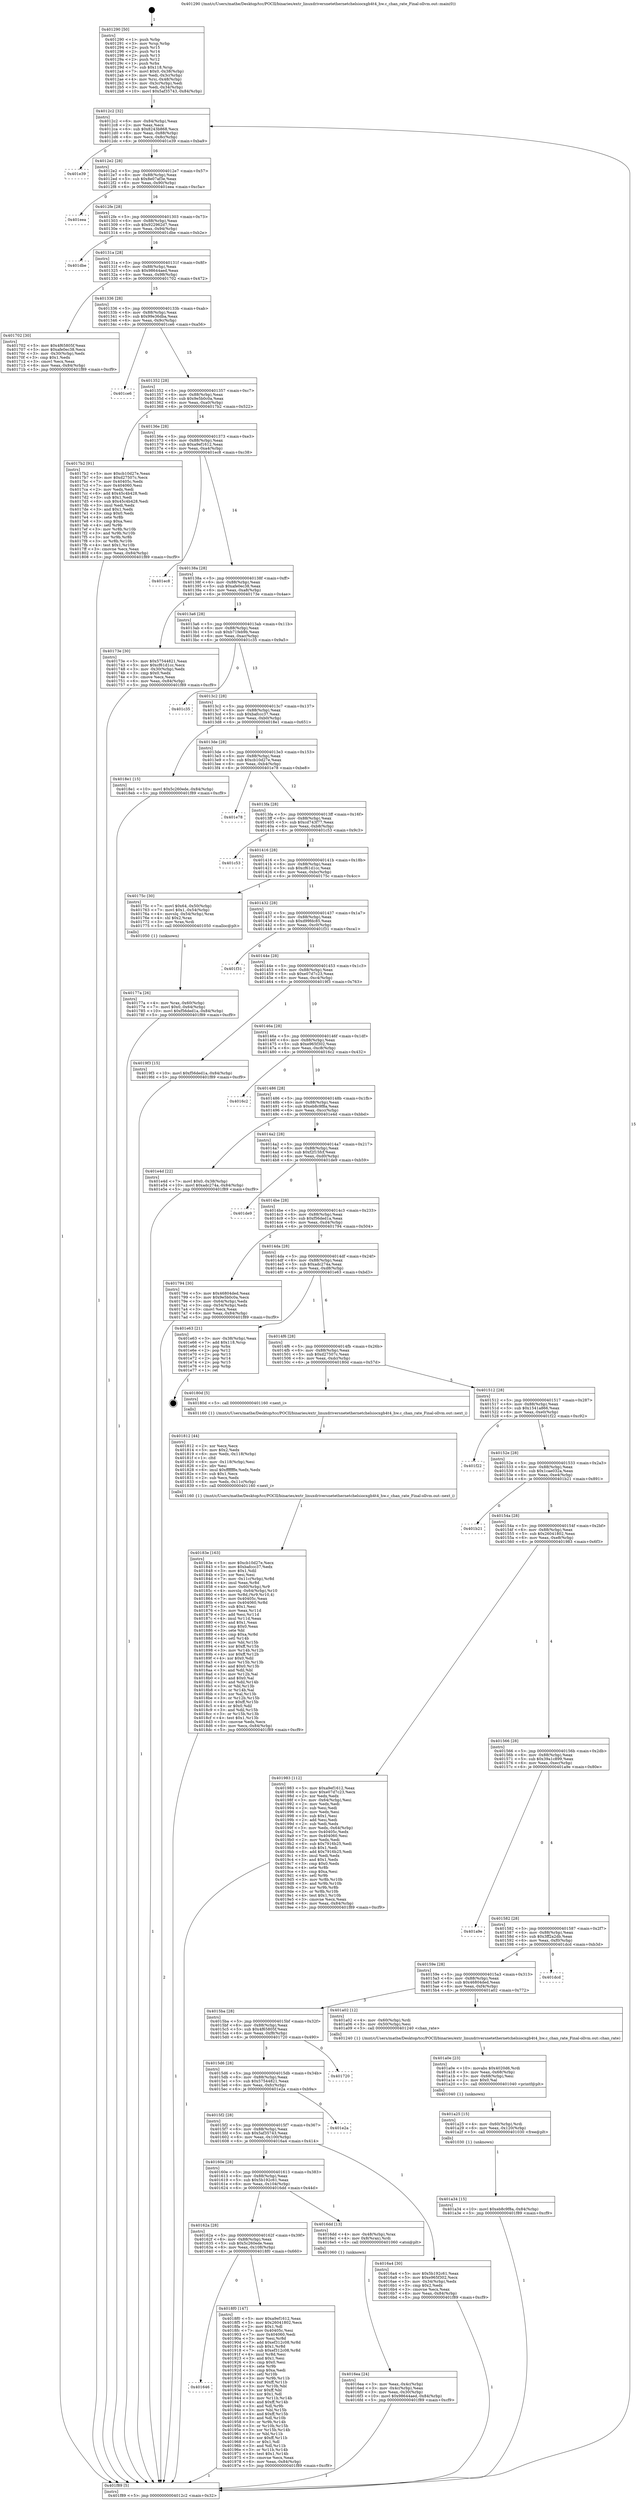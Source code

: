 digraph "0x401290" {
  label = "0x401290 (/mnt/c/Users/mathe/Desktop/tcc/POCII/binaries/extr_linuxdriversnetethernetchelsiocxgb4t4_hw.c_chan_rate_Final-ollvm.out::main(0))"
  labelloc = "t"
  node[shape=record]

  Entry [label="",width=0.3,height=0.3,shape=circle,fillcolor=black,style=filled]
  "0x4012c2" [label="{
     0x4012c2 [32]\l
     | [instrs]\l
     &nbsp;&nbsp;0x4012c2 \<+6\>: mov -0x84(%rbp),%eax\l
     &nbsp;&nbsp;0x4012c8 \<+2\>: mov %eax,%ecx\l
     &nbsp;&nbsp;0x4012ca \<+6\>: sub $0x8243b868,%ecx\l
     &nbsp;&nbsp;0x4012d0 \<+6\>: mov %eax,-0x88(%rbp)\l
     &nbsp;&nbsp;0x4012d6 \<+6\>: mov %ecx,-0x8c(%rbp)\l
     &nbsp;&nbsp;0x4012dc \<+6\>: je 0000000000401e39 \<main+0xba9\>\l
  }"]
  "0x401e39" [label="{
     0x401e39\l
  }", style=dashed]
  "0x4012e2" [label="{
     0x4012e2 [28]\l
     | [instrs]\l
     &nbsp;&nbsp;0x4012e2 \<+5\>: jmp 00000000004012e7 \<main+0x57\>\l
     &nbsp;&nbsp;0x4012e7 \<+6\>: mov -0x88(%rbp),%eax\l
     &nbsp;&nbsp;0x4012ed \<+5\>: sub $0x8e07af3e,%eax\l
     &nbsp;&nbsp;0x4012f2 \<+6\>: mov %eax,-0x90(%rbp)\l
     &nbsp;&nbsp;0x4012f8 \<+6\>: je 0000000000401eea \<main+0xc5a\>\l
  }"]
  Exit [label="",width=0.3,height=0.3,shape=circle,fillcolor=black,style=filled,peripheries=2]
  "0x401eea" [label="{
     0x401eea\l
  }", style=dashed]
  "0x4012fe" [label="{
     0x4012fe [28]\l
     | [instrs]\l
     &nbsp;&nbsp;0x4012fe \<+5\>: jmp 0000000000401303 \<main+0x73\>\l
     &nbsp;&nbsp;0x401303 \<+6\>: mov -0x88(%rbp),%eax\l
     &nbsp;&nbsp;0x401309 \<+5\>: sub $0x922962d7,%eax\l
     &nbsp;&nbsp;0x40130e \<+6\>: mov %eax,-0x94(%rbp)\l
     &nbsp;&nbsp;0x401314 \<+6\>: je 0000000000401dbe \<main+0xb2e\>\l
  }"]
  "0x401a34" [label="{
     0x401a34 [15]\l
     | [instrs]\l
     &nbsp;&nbsp;0x401a34 \<+10\>: movl $0xeb8c9f8a,-0x84(%rbp)\l
     &nbsp;&nbsp;0x401a3e \<+5\>: jmp 0000000000401f89 \<main+0xcf9\>\l
  }"]
  "0x401dbe" [label="{
     0x401dbe\l
  }", style=dashed]
  "0x40131a" [label="{
     0x40131a [28]\l
     | [instrs]\l
     &nbsp;&nbsp;0x40131a \<+5\>: jmp 000000000040131f \<main+0x8f\>\l
     &nbsp;&nbsp;0x40131f \<+6\>: mov -0x88(%rbp),%eax\l
     &nbsp;&nbsp;0x401325 \<+5\>: sub $0x98644aed,%eax\l
     &nbsp;&nbsp;0x40132a \<+6\>: mov %eax,-0x98(%rbp)\l
     &nbsp;&nbsp;0x401330 \<+6\>: je 0000000000401702 \<main+0x472\>\l
  }"]
  "0x401a25" [label="{
     0x401a25 [15]\l
     | [instrs]\l
     &nbsp;&nbsp;0x401a25 \<+4\>: mov -0x60(%rbp),%rdi\l
     &nbsp;&nbsp;0x401a29 \<+6\>: mov %eax,-0x120(%rbp)\l
     &nbsp;&nbsp;0x401a2f \<+5\>: call 0000000000401030 \<free@plt\>\l
     | [calls]\l
     &nbsp;&nbsp;0x401030 \{1\} (unknown)\l
  }"]
  "0x401702" [label="{
     0x401702 [30]\l
     | [instrs]\l
     &nbsp;&nbsp;0x401702 \<+5\>: mov $0x4f65805f,%eax\l
     &nbsp;&nbsp;0x401707 \<+5\>: mov $0xafe0ec38,%ecx\l
     &nbsp;&nbsp;0x40170c \<+3\>: mov -0x30(%rbp),%edx\l
     &nbsp;&nbsp;0x40170f \<+3\>: cmp $0x1,%edx\l
     &nbsp;&nbsp;0x401712 \<+3\>: cmovl %ecx,%eax\l
     &nbsp;&nbsp;0x401715 \<+6\>: mov %eax,-0x84(%rbp)\l
     &nbsp;&nbsp;0x40171b \<+5\>: jmp 0000000000401f89 \<main+0xcf9\>\l
  }"]
  "0x401336" [label="{
     0x401336 [28]\l
     | [instrs]\l
     &nbsp;&nbsp;0x401336 \<+5\>: jmp 000000000040133b \<main+0xab\>\l
     &nbsp;&nbsp;0x40133b \<+6\>: mov -0x88(%rbp),%eax\l
     &nbsp;&nbsp;0x401341 \<+5\>: sub $0x99e36dba,%eax\l
     &nbsp;&nbsp;0x401346 \<+6\>: mov %eax,-0x9c(%rbp)\l
     &nbsp;&nbsp;0x40134c \<+6\>: je 0000000000401ce6 \<main+0xa56\>\l
  }"]
  "0x401a0e" [label="{
     0x401a0e [23]\l
     | [instrs]\l
     &nbsp;&nbsp;0x401a0e \<+10\>: movabs $0x4020d6,%rdi\l
     &nbsp;&nbsp;0x401a18 \<+3\>: mov %eax,-0x68(%rbp)\l
     &nbsp;&nbsp;0x401a1b \<+3\>: mov -0x68(%rbp),%esi\l
     &nbsp;&nbsp;0x401a1e \<+2\>: mov $0x0,%al\l
     &nbsp;&nbsp;0x401a20 \<+5\>: call 0000000000401040 \<printf@plt\>\l
     | [calls]\l
     &nbsp;&nbsp;0x401040 \{1\} (unknown)\l
  }"]
  "0x401ce6" [label="{
     0x401ce6\l
  }", style=dashed]
  "0x401352" [label="{
     0x401352 [28]\l
     | [instrs]\l
     &nbsp;&nbsp;0x401352 \<+5\>: jmp 0000000000401357 \<main+0xc7\>\l
     &nbsp;&nbsp;0x401357 \<+6\>: mov -0x88(%rbp),%eax\l
     &nbsp;&nbsp;0x40135d \<+5\>: sub $0x9e5b0c0a,%eax\l
     &nbsp;&nbsp;0x401362 \<+6\>: mov %eax,-0xa0(%rbp)\l
     &nbsp;&nbsp;0x401368 \<+6\>: je 00000000004017b2 \<main+0x522\>\l
  }"]
  "0x401646" [label="{
     0x401646\l
  }", style=dashed]
  "0x4017b2" [label="{
     0x4017b2 [91]\l
     | [instrs]\l
     &nbsp;&nbsp;0x4017b2 \<+5\>: mov $0xcb10d27e,%eax\l
     &nbsp;&nbsp;0x4017b7 \<+5\>: mov $0xd27507c,%ecx\l
     &nbsp;&nbsp;0x4017bc \<+7\>: mov 0x40405c,%edx\l
     &nbsp;&nbsp;0x4017c3 \<+7\>: mov 0x404060,%esi\l
     &nbsp;&nbsp;0x4017ca \<+2\>: mov %edx,%edi\l
     &nbsp;&nbsp;0x4017cc \<+6\>: add $0x45c4b428,%edi\l
     &nbsp;&nbsp;0x4017d2 \<+3\>: sub $0x1,%edi\l
     &nbsp;&nbsp;0x4017d5 \<+6\>: sub $0x45c4b428,%edi\l
     &nbsp;&nbsp;0x4017db \<+3\>: imul %edi,%edx\l
     &nbsp;&nbsp;0x4017de \<+3\>: and $0x1,%edx\l
     &nbsp;&nbsp;0x4017e1 \<+3\>: cmp $0x0,%edx\l
     &nbsp;&nbsp;0x4017e4 \<+4\>: sete %r8b\l
     &nbsp;&nbsp;0x4017e8 \<+3\>: cmp $0xa,%esi\l
     &nbsp;&nbsp;0x4017eb \<+4\>: setl %r9b\l
     &nbsp;&nbsp;0x4017ef \<+3\>: mov %r8b,%r10b\l
     &nbsp;&nbsp;0x4017f2 \<+3\>: and %r9b,%r10b\l
     &nbsp;&nbsp;0x4017f5 \<+3\>: xor %r9b,%r8b\l
     &nbsp;&nbsp;0x4017f8 \<+3\>: or %r8b,%r10b\l
     &nbsp;&nbsp;0x4017fb \<+4\>: test $0x1,%r10b\l
     &nbsp;&nbsp;0x4017ff \<+3\>: cmovne %ecx,%eax\l
     &nbsp;&nbsp;0x401802 \<+6\>: mov %eax,-0x84(%rbp)\l
     &nbsp;&nbsp;0x401808 \<+5\>: jmp 0000000000401f89 \<main+0xcf9\>\l
  }"]
  "0x40136e" [label="{
     0x40136e [28]\l
     | [instrs]\l
     &nbsp;&nbsp;0x40136e \<+5\>: jmp 0000000000401373 \<main+0xe3\>\l
     &nbsp;&nbsp;0x401373 \<+6\>: mov -0x88(%rbp),%eax\l
     &nbsp;&nbsp;0x401379 \<+5\>: sub $0xa9ef1612,%eax\l
     &nbsp;&nbsp;0x40137e \<+6\>: mov %eax,-0xa4(%rbp)\l
     &nbsp;&nbsp;0x401384 \<+6\>: je 0000000000401ec8 \<main+0xc38\>\l
  }"]
  "0x4018f0" [label="{
     0x4018f0 [147]\l
     | [instrs]\l
     &nbsp;&nbsp;0x4018f0 \<+5\>: mov $0xa9ef1612,%eax\l
     &nbsp;&nbsp;0x4018f5 \<+5\>: mov $0x26041802,%ecx\l
     &nbsp;&nbsp;0x4018fa \<+2\>: mov $0x1,%dl\l
     &nbsp;&nbsp;0x4018fc \<+7\>: mov 0x40405c,%esi\l
     &nbsp;&nbsp;0x401903 \<+7\>: mov 0x404060,%edi\l
     &nbsp;&nbsp;0x40190a \<+3\>: mov %esi,%r8d\l
     &nbsp;&nbsp;0x40190d \<+7\>: add $0xef312c08,%r8d\l
     &nbsp;&nbsp;0x401914 \<+4\>: sub $0x1,%r8d\l
     &nbsp;&nbsp;0x401918 \<+7\>: sub $0xef312c08,%r8d\l
     &nbsp;&nbsp;0x40191f \<+4\>: imul %r8d,%esi\l
     &nbsp;&nbsp;0x401923 \<+3\>: and $0x1,%esi\l
     &nbsp;&nbsp;0x401926 \<+3\>: cmp $0x0,%esi\l
     &nbsp;&nbsp;0x401929 \<+4\>: sete %r9b\l
     &nbsp;&nbsp;0x40192d \<+3\>: cmp $0xa,%edi\l
     &nbsp;&nbsp;0x401930 \<+4\>: setl %r10b\l
     &nbsp;&nbsp;0x401934 \<+3\>: mov %r9b,%r11b\l
     &nbsp;&nbsp;0x401937 \<+4\>: xor $0xff,%r11b\l
     &nbsp;&nbsp;0x40193b \<+3\>: mov %r10b,%bl\l
     &nbsp;&nbsp;0x40193e \<+3\>: xor $0xff,%bl\l
     &nbsp;&nbsp;0x401941 \<+3\>: xor $0x1,%dl\l
     &nbsp;&nbsp;0x401944 \<+3\>: mov %r11b,%r14b\l
     &nbsp;&nbsp;0x401947 \<+4\>: and $0xff,%r14b\l
     &nbsp;&nbsp;0x40194b \<+3\>: and %dl,%r9b\l
     &nbsp;&nbsp;0x40194e \<+3\>: mov %bl,%r15b\l
     &nbsp;&nbsp;0x401951 \<+4\>: and $0xff,%r15b\l
     &nbsp;&nbsp;0x401955 \<+3\>: and %dl,%r10b\l
     &nbsp;&nbsp;0x401958 \<+3\>: or %r9b,%r14b\l
     &nbsp;&nbsp;0x40195b \<+3\>: or %r10b,%r15b\l
     &nbsp;&nbsp;0x40195e \<+3\>: xor %r15b,%r14b\l
     &nbsp;&nbsp;0x401961 \<+3\>: or %bl,%r11b\l
     &nbsp;&nbsp;0x401964 \<+4\>: xor $0xff,%r11b\l
     &nbsp;&nbsp;0x401968 \<+3\>: or $0x1,%dl\l
     &nbsp;&nbsp;0x40196b \<+3\>: and %dl,%r11b\l
     &nbsp;&nbsp;0x40196e \<+3\>: or %r11b,%r14b\l
     &nbsp;&nbsp;0x401971 \<+4\>: test $0x1,%r14b\l
     &nbsp;&nbsp;0x401975 \<+3\>: cmovne %ecx,%eax\l
     &nbsp;&nbsp;0x401978 \<+6\>: mov %eax,-0x84(%rbp)\l
     &nbsp;&nbsp;0x40197e \<+5\>: jmp 0000000000401f89 \<main+0xcf9\>\l
  }"]
  "0x401ec8" [label="{
     0x401ec8\l
  }", style=dashed]
  "0x40138a" [label="{
     0x40138a [28]\l
     | [instrs]\l
     &nbsp;&nbsp;0x40138a \<+5\>: jmp 000000000040138f \<main+0xff\>\l
     &nbsp;&nbsp;0x40138f \<+6\>: mov -0x88(%rbp),%eax\l
     &nbsp;&nbsp;0x401395 \<+5\>: sub $0xafe0ec38,%eax\l
     &nbsp;&nbsp;0x40139a \<+6\>: mov %eax,-0xa8(%rbp)\l
     &nbsp;&nbsp;0x4013a0 \<+6\>: je 000000000040173e \<main+0x4ae\>\l
  }"]
  "0x40183e" [label="{
     0x40183e [163]\l
     | [instrs]\l
     &nbsp;&nbsp;0x40183e \<+5\>: mov $0xcb10d27e,%ecx\l
     &nbsp;&nbsp;0x401843 \<+5\>: mov $0xbafccc37,%edx\l
     &nbsp;&nbsp;0x401848 \<+3\>: mov $0x1,%dil\l
     &nbsp;&nbsp;0x40184b \<+2\>: xor %esi,%esi\l
     &nbsp;&nbsp;0x40184d \<+7\>: mov -0x11c(%rbp),%r8d\l
     &nbsp;&nbsp;0x401854 \<+4\>: imul %eax,%r8d\l
     &nbsp;&nbsp;0x401858 \<+4\>: mov -0x60(%rbp),%r9\l
     &nbsp;&nbsp;0x40185c \<+4\>: movslq -0x64(%rbp),%r10\l
     &nbsp;&nbsp;0x401860 \<+4\>: mov %r8d,(%r9,%r10,4)\l
     &nbsp;&nbsp;0x401864 \<+7\>: mov 0x40405c,%eax\l
     &nbsp;&nbsp;0x40186b \<+8\>: mov 0x404060,%r8d\l
     &nbsp;&nbsp;0x401873 \<+3\>: sub $0x1,%esi\l
     &nbsp;&nbsp;0x401876 \<+3\>: mov %eax,%r11d\l
     &nbsp;&nbsp;0x401879 \<+3\>: add %esi,%r11d\l
     &nbsp;&nbsp;0x40187c \<+4\>: imul %r11d,%eax\l
     &nbsp;&nbsp;0x401880 \<+3\>: and $0x1,%eax\l
     &nbsp;&nbsp;0x401883 \<+3\>: cmp $0x0,%eax\l
     &nbsp;&nbsp;0x401886 \<+3\>: sete %bl\l
     &nbsp;&nbsp;0x401889 \<+4\>: cmp $0xa,%r8d\l
     &nbsp;&nbsp;0x40188d \<+4\>: setl %r14b\l
     &nbsp;&nbsp;0x401891 \<+3\>: mov %bl,%r15b\l
     &nbsp;&nbsp;0x401894 \<+4\>: xor $0xff,%r15b\l
     &nbsp;&nbsp;0x401898 \<+3\>: mov %r14b,%r12b\l
     &nbsp;&nbsp;0x40189b \<+4\>: xor $0xff,%r12b\l
     &nbsp;&nbsp;0x40189f \<+4\>: xor $0x0,%dil\l
     &nbsp;&nbsp;0x4018a3 \<+3\>: mov %r15b,%r13b\l
     &nbsp;&nbsp;0x4018a6 \<+4\>: and $0x0,%r13b\l
     &nbsp;&nbsp;0x4018aa \<+3\>: and %dil,%bl\l
     &nbsp;&nbsp;0x4018ad \<+3\>: mov %r12b,%al\l
     &nbsp;&nbsp;0x4018b0 \<+2\>: and $0x0,%al\l
     &nbsp;&nbsp;0x4018b2 \<+3\>: and %dil,%r14b\l
     &nbsp;&nbsp;0x4018b5 \<+3\>: or %bl,%r13b\l
     &nbsp;&nbsp;0x4018b8 \<+3\>: or %r14b,%al\l
     &nbsp;&nbsp;0x4018bb \<+3\>: xor %al,%r13b\l
     &nbsp;&nbsp;0x4018be \<+3\>: or %r12b,%r15b\l
     &nbsp;&nbsp;0x4018c1 \<+4\>: xor $0xff,%r15b\l
     &nbsp;&nbsp;0x4018c5 \<+4\>: or $0x0,%dil\l
     &nbsp;&nbsp;0x4018c9 \<+3\>: and %dil,%r15b\l
     &nbsp;&nbsp;0x4018cc \<+3\>: or %r15b,%r13b\l
     &nbsp;&nbsp;0x4018cf \<+4\>: test $0x1,%r13b\l
     &nbsp;&nbsp;0x4018d3 \<+3\>: cmovne %edx,%ecx\l
     &nbsp;&nbsp;0x4018d6 \<+6\>: mov %ecx,-0x84(%rbp)\l
     &nbsp;&nbsp;0x4018dc \<+5\>: jmp 0000000000401f89 \<main+0xcf9\>\l
  }"]
  "0x40173e" [label="{
     0x40173e [30]\l
     | [instrs]\l
     &nbsp;&nbsp;0x40173e \<+5\>: mov $0x57544821,%eax\l
     &nbsp;&nbsp;0x401743 \<+5\>: mov $0xcf61d1cc,%ecx\l
     &nbsp;&nbsp;0x401748 \<+3\>: mov -0x30(%rbp),%edx\l
     &nbsp;&nbsp;0x40174b \<+3\>: cmp $0x0,%edx\l
     &nbsp;&nbsp;0x40174e \<+3\>: cmove %ecx,%eax\l
     &nbsp;&nbsp;0x401751 \<+6\>: mov %eax,-0x84(%rbp)\l
     &nbsp;&nbsp;0x401757 \<+5\>: jmp 0000000000401f89 \<main+0xcf9\>\l
  }"]
  "0x4013a6" [label="{
     0x4013a6 [28]\l
     | [instrs]\l
     &nbsp;&nbsp;0x4013a6 \<+5\>: jmp 00000000004013ab \<main+0x11b\>\l
     &nbsp;&nbsp;0x4013ab \<+6\>: mov -0x88(%rbp),%eax\l
     &nbsp;&nbsp;0x4013b1 \<+5\>: sub $0xb71feb9b,%eax\l
     &nbsp;&nbsp;0x4013b6 \<+6\>: mov %eax,-0xac(%rbp)\l
     &nbsp;&nbsp;0x4013bc \<+6\>: je 0000000000401c35 \<main+0x9a5\>\l
  }"]
  "0x401812" [label="{
     0x401812 [44]\l
     | [instrs]\l
     &nbsp;&nbsp;0x401812 \<+2\>: xor %ecx,%ecx\l
     &nbsp;&nbsp;0x401814 \<+5\>: mov $0x2,%edx\l
     &nbsp;&nbsp;0x401819 \<+6\>: mov %edx,-0x118(%rbp)\l
     &nbsp;&nbsp;0x40181f \<+1\>: cltd\l
     &nbsp;&nbsp;0x401820 \<+6\>: mov -0x118(%rbp),%esi\l
     &nbsp;&nbsp;0x401826 \<+2\>: idiv %esi\l
     &nbsp;&nbsp;0x401828 \<+6\>: imul $0xfffffffe,%edx,%edx\l
     &nbsp;&nbsp;0x40182e \<+3\>: sub $0x1,%ecx\l
     &nbsp;&nbsp;0x401831 \<+2\>: sub %ecx,%edx\l
     &nbsp;&nbsp;0x401833 \<+6\>: mov %edx,-0x11c(%rbp)\l
     &nbsp;&nbsp;0x401839 \<+5\>: call 0000000000401160 \<next_i\>\l
     | [calls]\l
     &nbsp;&nbsp;0x401160 \{1\} (/mnt/c/Users/mathe/Desktop/tcc/POCII/binaries/extr_linuxdriversnetethernetchelsiocxgb4t4_hw.c_chan_rate_Final-ollvm.out::next_i)\l
  }"]
  "0x401c35" [label="{
     0x401c35\l
  }", style=dashed]
  "0x4013c2" [label="{
     0x4013c2 [28]\l
     | [instrs]\l
     &nbsp;&nbsp;0x4013c2 \<+5\>: jmp 00000000004013c7 \<main+0x137\>\l
     &nbsp;&nbsp;0x4013c7 \<+6\>: mov -0x88(%rbp),%eax\l
     &nbsp;&nbsp;0x4013cd \<+5\>: sub $0xbafccc37,%eax\l
     &nbsp;&nbsp;0x4013d2 \<+6\>: mov %eax,-0xb0(%rbp)\l
     &nbsp;&nbsp;0x4013d8 \<+6\>: je 00000000004018e1 \<main+0x651\>\l
  }"]
  "0x40177a" [label="{
     0x40177a [26]\l
     | [instrs]\l
     &nbsp;&nbsp;0x40177a \<+4\>: mov %rax,-0x60(%rbp)\l
     &nbsp;&nbsp;0x40177e \<+7\>: movl $0x0,-0x64(%rbp)\l
     &nbsp;&nbsp;0x401785 \<+10\>: movl $0xf56ded1a,-0x84(%rbp)\l
     &nbsp;&nbsp;0x40178f \<+5\>: jmp 0000000000401f89 \<main+0xcf9\>\l
  }"]
  "0x4018e1" [label="{
     0x4018e1 [15]\l
     | [instrs]\l
     &nbsp;&nbsp;0x4018e1 \<+10\>: movl $0x5c260ede,-0x84(%rbp)\l
     &nbsp;&nbsp;0x4018eb \<+5\>: jmp 0000000000401f89 \<main+0xcf9\>\l
  }"]
  "0x4013de" [label="{
     0x4013de [28]\l
     | [instrs]\l
     &nbsp;&nbsp;0x4013de \<+5\>: jmp 00000000004013e3 \<main+0x153\>\l
     &nbsp;&nbsp;0x4013e3 \<+6\>: mov -0x88(%rbp),%eax\l
     &nbsp;&nbsp;0x4013e9 \<+5\>: sub $0xcb10d27e,%eax\l
     &nbsp;&nbsp;0x4013ee \<+6\>: mov %eax,-0xb4(%rbp)\l
     &nbsp;&nbsp;0x4013f4 \<+6\>: je 0000000000401e78 \<main+0xbe8\>\l
  }"]
  "0x4016ea" [label="{
     0x4016ea [24]\l
     | [instrs]\l
     &nbsp;&nbsp;0x4016ea \<+3\>: mov %eax,-0x4c(%rbp)\l
     &nbsp;&nbsp;0x4016ed \<+3\>: mov -0x4c(%rbp),%eax\l
     &nbsp;&nbsp;0x4016f0 \<+3\>: mov %eax,-0x30(%rbp)\l
     &nbsp;&nbsp;0x4016f3 \<+10\>: movl $0x98644aed,-0x84(%rbp)\l
     &nbsp;&nbsp;0x4016fd \<+5\>: jmp 0000000000401f89 \<main+0xcf9\>\l
  }"]
  "0x401e78" [label="{
     0x401e78\l
  }", style=dashed]
  "0x4013fa" [label="{
     0x4013fa [28]\l
     | [instrs]\l
     &nbsp;&nbsp;0x4013fa \<+5\>: jmp 00000000004013ff \<main+0x16f\>\l
     &nbsp;&nbsp;0x4013ff \<+6\>: mov -0x88(%rbp),%eax\l
     &nbsp;&nbsp;0x401405 \<+5\>: sub $0xcd743f77,%eax\l
     &nbsp;&nbsp;0x40140a \<+6\>: mov %eax,-0xb8(%rbp)\l
     &nbsp;&nbsp;0x401410 \<+6\>: je 0000000000401c53 \<main+0x9c3\>\l
  }"]
  "0x40162a" [label="{
     0x40162a [28]\l
     | [instrs]\l
     &nbsp;&nbsp;0x40162a \<+5\>: jmp 000000000040162f \<main+0x39f\>\l
     &nbsp;&nbsp;0x40162f \<+6\>: mov -0x88(%rbp),%eax\l
     &nbsp;&nbsp;0x401635 \<+5\>: sub $0x5c260ede,%eax\l
     &nbsp;&nbsp;0x40163a \<+6\>: mov %eax,-0x108(%rbp)\l
     &nbsp;&nbsp;0x401640 \<+6\>: je 00000000004018f0 \<main+0x660\>\l
  }"]
  "0x401c53" [label="{
     0x401c53\l
  }", style=dashed]
  "0x401416" [label="{
     0x401416 [28]\l
     | [instrs]\l
     &nbsp;&nbsp;0x401416 \<+5\>: jmp 000000000040141b \<main+0x18b\>\l
     &nbsp;&nbsp;0x40141b \<+6\>: mov -0x88(%rbp),%eax\l
     &nbsp;&nbsp;0x401421 \<+5\>: sub $0xcf61d1cc,%eax\l
     &nbsp;&nbsp;0x401426 \<+6\>: mov %eax,-0xbc(%rbp)\l
     &nbsp;&nbsp;0x40142c \<+6\>: je 000000000040175c \<main+0x4cc\>\l
  }"]
  "0x4016dd" [label="{
     0x4016dd [13]\l
     | [instrs]\l
     &nbsp;&nbsp;0x4016dd \<+4\>: mov -0x48(%rbp),%rax\l
     &nbsp;&nbsp;0x4016e1 \<+4\>: mov 0x8(%rax),%rdi\l
     &nbsp;&nbsp;0x4016e5 \<+5\>: call 0000000000401060 \<atoi@plt\>\l
     | [calls]\l
     &nbsp;&nbsp;0x401060 \{1\} (unknown)\l
  }"]
  "0x40175c" [label="{
     0x40175c [30]\l
     | [instrs]\l
     &nbsp;&nbsp;0x40175c \<+7\>: movl $0x64,-0x50(%rbp)\l
     &nbsp;&nbsp;0x401763 \<+7\>: movl $0x1,-0x54(%rbp)\l
     &nbsp;&nbsp;0x40176a \<+4\>: movslq -0x54(%rbp),%rax\l
     &nbsp;&nbsp;0x40176e \<+4\>: shl $0x2,%rax\l
     &nbsp;&nbsp;0x401772 \<+3\>: mov %rax,%rdi\l
     &nbsp;&nbsp;0x401775 \<+5\>: call 0000000000401050 \<malloc@plt\>\l
     | [calls]\l
     &nbsp;&nbsp;0x401050 \{1\} (unknown)\l
  }"]
  "0x401432" [label="{
     0x401432 [28]\l
     | [instrs]\l
     &nbsp;&nbsp;0x401432 \<+5\>: jmp 0000000000401437 \<main+0x1a7\>\l
     &nbsp;&nbsp;0x401437 \<+6\>: mov -0x88(%rbp),%eax\l
     &nbsp;&nbsp;0x40143d \<+5\>: sub $0xd99fdc85,%eax\l
     &nbsp;&nbsp;0x401442 \<+6\>: mov %eax,-0xc0(%rbp)\l
     &nbsp;&nbsp;0x401448 \<+6\>: je 0000000000401f31 \<main+0xca1\>\l
  }"]
  "0x401290" [label="{
     0x401290 [50]\l
     | [instrs]\l
     &nbsp;&nbsp;0x401290 \<+1\>: push %rbp\l
     &nbsp;&nbsp;0x401291 \<+3\>: mov %rsp,%rbp\l
     &nbsp;&nbsp;0x401294 \<+2\>: push %r15\l
     &nbsp;&nbsp;0x401296 \<+2\>: push %r14\l
     &nbsp;&nbsp;0x401298 \<+2\>: push %r13\l
     &nbsp;&nbsp;0x40129a \<+2\>: push %r12\l
     &nbsp;&nbsp;0x40129c \<+1\>: push %rbx\l
     &nbsp;&nbsp;0x40129d \<+7\>: sub $0x118,%rsp\l
     &nbsp;&nbsp;0x4012a4 \<+7\>: movl $0x0,-0x38(%rbp)\l
     &nbsp;&nbsp;0x4012ab \<+3\>: mov %edi,-0x3c(%rbp)\l
     &nbsp;&nbsp;0x4012ae \<+4\>: mov %rsi,-0x48(%rbp)\l
     &nbsp;&nbsp;0x4012b2 \<+3\>: mov -0x3c(%rbp),%edi\l
     &nbsp;&nbsp;0x4012b5 \<+3\>: mov %edi,-0x34(%rbp)\l
     &nbsp;&nbsp;0x4012b8 \<+10\>: movl $0x5af35743,-0x84(%rbp)\l
  }"]
  "0x401f31" [label="{
     0x401f31\l
  }", style=dashed]
  "0x40144e" [label="{
     0x40144e [28]\l
     | [instrs]\l
     &nbsp;&nbsp;0x40144e \<+5\>: jmp 0000000000401453 \<main+0x1c3\>\l
     &nbsp;&nbsp;0x401453 \<+6\>: mov -0x88(%rbp),%eax\l
     &nbsp;&nbsp;0x401459 \<+5\>: sub $0xe07d7c23,%eax\l
     &nbsp;&nbsp;0x40145e \<+6\>: mov %eax,-0xc4(%rbp)\l
     &nbsp;&nbsp;0x401464 \<+6\>: je 00000000004019f3 \<main+0x763\>\l
  }"]
  "0x401f89" [label="{
     0x401f89 [5]\l
     | [instrs]\l
     &nbsp;&nbsp;0x401f89 \<+5\>: jmp 00000000004012c2 \<main+0x32\>\l
  }"]
  "0x4019f3" [label="{
     0x4019f3 [15]\l
     | [instrs]\l
     &nbsp;&nbsp;0x4019f3 \<+10\>: movl $0xf56ded1a,-0x84(%rbp)\l
     &nbsp;&nbsp;0x4019fd \<+5\>: jmp 0000000000401f89 \<main+0xcf9\>\l
  }"]
  "0x40146a" [label="{
     0x40146a [28]\l
     | [instrs]\l
     &nbsp;&nbsp;0x40146a \<+5\>: jmp 000000000040146f \<main+0x1df\>\l
     &nbsp;&nbsp;0x40146f \<+6\>: mov -0x88(%rbp),%eax\l
     &nbsp;&nbsp;0x401475 \<+5\>: sub $0xe965f302,%eax\l
     &nbsp;&nbsp;0x40147a \<+6\>: mov %eax,-0xc8(%rbp)\l
     &nbsp;&nbsp;0x401480 \<+6\>: je 00000000004016c2 \<main+0x432\>\l
  }"]
  "0x40160e" [label="{
     0x40160e [28]\l
     | [instrs]\l
     &nbsp;&nbsp;0x40160e \<+5\>: jmp 0000000000401613 \<main+0x383\>\l
     &nbsp;&nbsp;0x401613 \<+6\>: mov -0x88(%rbp),%eax\l
     &nbsp;&nbsp;0x401619 \<+5\>: sub $0x5b192c61,%eax\l
     &nbsp;&nbsp;0x40161e \<+6\>: mov %eax,-0x104(%rbp)\l
     &nbsp;&nbsp;0x401624 \<+6\>: je 00000000004016dd \<main+0x44d\>\l
  }"]
  "0x4016c2" [label="{
     0x4016c2\l
  }", style=dashed]
  "0x401486" [label="{
     0x401486 [28]\l
     | [instrs]\l
     &nbsp;&nbsp;0x401486 \<+5\>: jmp 000000000040148b \<main+0x1fb\>\l
     &nbsp;&nbsp;0x40148b \<+6\>: mov -0x88(%rbp),%eax\l
     &nbsp;&nbsp;0x401491 \<+5\>: sub $0xeb8c9f8a,%eax\l
     &nbsp;&nbsp;0x401496 \<+6\>: mov %eax,-0xcc(%rbp)\l
     &nbsp;&nbsp;0x40149c \<+6\>: je 0000000000401e4d \<main+0xbbd\>\l
  }"]
  "0x4016a4" [label="{
     0x4016a4 [30]\l
     | [instrs]\l
     &nbsp;&nbsp;0x4016a4 \<+5\>: mov $0x5b192c61,%eax\l
     &nbsp;&nbsp;0x4016a9 \<+5\>: mov $0xe965f302,%ecx\l
     &nbsp;&nbsp;0x4016ae \<+3\>: mov -0x34(%rbp),%edx\l
     &nbsp;&nbsp;0x4016b1 \<+3\>: cmp $0x2,%edx\l
     &nbsp;&nbsp;0x4016b4 \<+3\>: cmovne %ecx,%eax\l
     &nbsp;&nbsp;0x4016b7 \<+6\>: mov %eax,-0x84(%rbp)\l
     &nbsp;&nbsp;0x4016bd \<+5\>: jmp 0000000000401f89 \<main+0xcf9\>\l
  }"]
  "0x401e4d" [label="{
     0x401e4d [22]\l
     | [instrs]\l
     &nbsp;&nbsp;0x401e4d \<+7\>: movl $0x0,-0x38(%rbp)\l
     &nbsp;&nbsp;0x401e54 \<+10\>: movl $0xadc274a,-0x84(%rbp)\l
     &nbsp;&nbsp;0x401e5e \<+5\>: jmp 0000000000401f89 \<main+0xcf9\>\l
  }"]
  "0x4014a2" [label="{
     0x4014a2 [28]\l
     | [instrs]\l
     &nbsp;&nbsp;0x4014a2 \<+5\>: jmp 00000000004014a7 \<main+0x217\>\l
     &nbsp;&nbsp;0x4014a7 \<+6\>: mov -0x88(%rbp),%eax\l
     &nbsp;&nbsp;0x4014ad \<+5\>: sub $0xf2f15fcf,%eax\l
     &nbsp;&nbsp;0x4014b2 \<+6\>: mov %eax,-0xd0(%rbp)\l
     &nbsp;&nbsp;0x4014b8 \<+6\>: je 0000000000401de9 \<main+0xb59\>\l
  }"]
  "0x4015f2" [label="{
     0x4015f2 [28]\l
     | [instrs]\l
     &nbsp;&nbsp;0x4015f2 \<+5\>: jmp 00000000004015f7 \<main+0x367\>\l
     &nbsp;&nbsp;0x4015f7 \<+6\>: mov -0x88(%rbp),%eax\l
     &nbsp;&nbsp;0x4015fd \<+5\>: sub $0x5af35743,%eax\l
     &nbsp;&nbsp;0x401602 \<+6\>: mov %eax,-0x100(%rbp)\l
     &nbsp;&nbsp;0x401608 \<+6\>: je 00000000004016a4 \<main+0x414\>\l
  }"]
  "0x401de9" [label="{
     0x401de9\l
  }", style=dashed]
  "0x4014be" [label="{
     0x4014be [28]\l
     | [instrs]\l
     &nbsp;&nbsp;0x4014be \<+5\>: jmp 00000000004014c3 \<main+0x233\>\l
     &nbsp;&nbsp;0x4014c3 \<+6\>: mov -0x88(%rbp),%eax\l
     &nbsp;&nbsp;0x4014c9 \<+5\>: sub $0xf56ded1a,%eax\l
     &nbsp;&nbsp;0x4014ce \<+6\>: mov %eax,-0xd4(%rbp)\l
     &nbsp;&nbsp;0x4014d4 \<+6\>: je 0000000000401794 \<main+0x504\>\l
  }"]
  "0x401e2a" [label="{
     0x401e2a\l
  }", style=dashed]
  "0x401794" [label="{
     0x401794 [30]\l
     | [instrs]\l
     &nbsp;&nbsp;0x401794 \<+5\>: mov $0x46804ded,%eax\l
     &nbsp;&nbsp;0x401799 \<+5\>: mov $0x9e5b0c0a,%ecx\l
     &nbsp;&nbsp;0x40179e \<+3\>: mov -0x64(%rbp),%edx\l
     &nbsp;&nbsp;0x4017a1 \<+3\>: cmp -0x54(%rbp),%edx\l
     &nbsp;&nbsp;0x4017a4 \<+3\>: cmovl %ecx,%eax\l
     &nbsp;&nbsp;0x4017a7 \<+6\>: mov %eax,-0x84(%rbp)\l
     &nbsp;&nbsp;0x4017ad \<+5\>: jmp 0000000000401f89 \<main+0xcf9\>\l
  }"]
  "0x4014da" [label="{
     0x4014da [28]\l
     | [instrs]\l
     &nbsp;&nbsp;0x4014da \<+5\>: jmp 00000000004014df \<main+0x24f\>\l
     &nbsp;&nbsp;0x4014df \<+6\>: mov -0x88(%rbp),%eax\l
     &nbsp;&nbsp;0x4014e5 \<+5\>: sub $0xadc274a,%eax\l
     &nbsp;&nbsp;0x4014ea \<+6\>: mov %eax,-0xd8(%rbp)\l
     &nbsp;&nbsp;0x4014f0 \<+6\>: je 0000000000401e63 \<main+0xbd3\>\l
  }"]
  "0x4015d6" [label="{
     0x4015d6 [28]\l
     | [instrs]\l
     &nbsp;&nbsp;0x4015d6 \<+5\>: jmp 00000000004015db \<main+0x34b\>\l
     &nbsp;&nbsp;0x4015db \<+6\>: mov -0x88(%rbp),%eax\l
     &nbsp;&nbsp;0x4015e1 \<+5\>: sub $0x57544821,%eax\l
     &nbsp;&nbsp;0x4015e6 \<+6\>: mov %eax,-0xfc(%rbp)\l
     &nbsp;&nbsp;0x4015ec \<+6\>: je 0000000000401e2a \<main+0xb9a\>\l
  }"]
  "0x401e63" [label="{
     0x401e63 [21]\l
     | [instrs]\l
     &nbsp;&nbsp;0x401e63 \<+3\>: mov -0x38(%rbp),%eax\l
     &nbsp;&nbsp;0x401e66 \<+7\>: add $0x118,%rsp\l
     &nbsp;&nbsp;0x401e6d \<+1\>: pop %rbx\l
     &nbsp;&nbsp;0x401e6e \<+2\>: pop %r12\l
     &nbsp;&nbsp;0x401e70 \<+2\>: pop %r13\l
     &nbsp;&nbsp;0x401e72 \<+2\>: pop %r14\l
     &nbsp;&nbsp;0x401e74 \<+2\>: pop %r15\l
     &nbsp;&nbsp;0x401e76 \<+1\>: pop %rbp\l
     &nbsp;&nbsp;0x401e77 \<+1\>: ret\l
  }"]
  "0x4014f6" [label="{
     0x4014f6 [28]\l
     | [instrs]\l
     &nbsp;&nbsp;0x4014f6 \<+5\>: jmp 00000000004014fb \<main+0x26b\>\l
     &nbsp;&nbsp;0x4014fb \<+6\>: mov -0x88(%rbp),%eax\l
     &nbsp;&nbsp;0x401501 \<+5\>: sub $0xd27507c,%eax\l
     &nbsp;&nbsp;0x401506 \<+6\>: mov %eax,-0xdc(%rbp)\l
     &nbsp;&nbsp;0x40150c \<+6\>: je 000000000040180d \<main+0x57d\>\l
  }"]
  "0x401720" [label="{
     0x401720\l
  }", style=dashed]
  "0x40180d" [label="{
     0x40180d [5]\l
     | [instrs]\l
     &nbsp;&nbsp;0x40180d \<+5\>: call 0000000000401160 \<next_i\>\l
     | [calls]\l
     &nbsp;&nbsp;0x401160 \{1\} (/mnt/c/Users/mathe/Desktop/tcc/POCII/binaries/extr_linuxdriversnetethernetchelsiocxgb4t4_hw.c_chan_rate_Final-ollvm.out::next_i)\l
  }"]
  "0x401512" [label="{
     0x401512 [28]\l
     | [instrs]\l
     &nbsp;&nbsp;0x401512 \<+5\>: jmp 0000000000401517 \<main+0x287\>\l
     &nbsp;&nbsp;0x401517 \<+6\>: mov -0x88(%rbp),%eax\l
     &nbsp;&nbsp;0x40151d \<+5\>: sub $0x1541a866,%eax\l
     &nbsp;&nbsp;0x401522 \<+6\>: mov %eax,-0xe0(%rbp)\l
     &nbsp;&nbsp;0x401528 \<+6\>: je 0000000000401f22 \<main+0xc92\>\l
  }"]
  "0x4015ba" [label="{
     0x4015ba [28]\l
     | [instrs]\l
     &nbsp;&nbsp;0x4015ba \<+5\>: jmp 00000000004015bf \<main+0x32f\>\l
     &nbsp;&nbsp;0x4015bf \<+6\>: mov -0x88(%rbp),%eax\l
     &nbsp;&nbsp;0x4015c5 \<+5\>: sub $0x4f65805f,%eax\l
     &nbsp;&nbsp;0x4015ca \<+6\>: mov %eax,-0xf8(%rbp)\l
     &nbsp;&nbsp;0x4015d0 \<+6\>: je 0000000000401720 \<main+0x490\>\l
  }"]
  "0x401f22" [label="{
     0x401f22\l
  }", style=dashed]
  "0x40152e" [label="{
     0x40152e [28]\l
     | [instrs]\l
     &nbsp;&nbsp;0x40152e \<+5\>: jmp 0000000000401533 \<main+0x2a3\>\l
     &nbsp;&nbsp;0x401533 \<+6\>: mov -0x88(%rbp),%eax\l
     &nbsp;&nbsp;0x401539 \<+5\>: sub $0x1cae032a,%eax\l
     &nbsp;&nbsp;0x40153e \<+6\>: mov %eax,-0xe4(%rbp)\l
     &nbsp;&nbsp;0x401544 \<+6\>: je 0000000000401b21 \<main+0x891\>\l
  }"]
  "0x401a02" [label="{
     0x401a02 [12]\l
     | [instrs]\l
     &nbsp;&nbsp;0x401a02 \<+4\>: mov -0x60(%rbp),%rdi\l
     &nbsp;&nbsp;0x401a06 \<+3\>: mov -0x50(%rbp),%esi\l
     &nbsp;&nbsp;0x401a09 \<+5\>: call 0000000000401240 \<chan_rate\>\l
     | [calls]\l
     &nbsp;&nbsp;0x401240 \{1\} (/mnt/c/Users/mathe/Desktop/tcc/POCII/binaries/extr_linuxdriversnetethernetchelsiocxgb4t4_hw.c_chan_rate_Final-ollvm.out::chan_rate)\l
  }"]
  "0x401b21" [label="{
     0x401b21\l
  }", style=dashed]
  "0x40154a" [label="{
     0x40154a [28]\l
     | [instrs]\l
     &nbsp;&nbsp;0x40154a \<+5\>: jmp 000000000040154f \<main+0x2bf\>\l
     &nbsp;&nbsp;0x40154f \<+6\>: mov -0x88(%rbp),%eax\l
     &nbsp;&nbsp;0x401555 \<+5\>: sub $0x26041802,%eax\l
     &nbsp;&nbsp;0x40155a \<+6\>: mov %eax,-0xe8(%rbp)\l
     &nbsp;&nbsp;0x401560 \<+6\>: je 0000000000401983 \<main+0x6f3\>\l
  }"]
  "0x40159e" [label="{
     0x40159e [28]\l
     | [instrs]\l
     &nbsp;&nbsp;0x40159e \<+5\>: jmp 00000000004015a3 \<main+0x313\>\l
     &nbsp;&nbsp;0x4015a3 \<+6\>: mov -0x88(%rbp),%eax\l
     &nbsp;&nbsp;0x4015a9 \<+5\>: sub $0x46804ded,%eax\l
     &nbsp;&nbsp;0x4015ae \<+6\>: mov %eax,-0xf4(%rbp)\l
     &nbsp;&nbsp;0x4015b4 \<+6\>: je 0000000000401a02 \<main+0x772\>\l
  }"]
  "0x401983" [label="{
     0x401983 [112]\l
     | [instrs]\l
     &nbsp;&nbsp;0x401983 \<+5\>: mov $0xa9ef1612,%eax\l
     &nbsp;&nbsp;0x401988 \<+5\>: mov $0xe07d7c23,%ecx\l
     &nbsp;&nbsp;0x40198d \<+2\>: xor %edx,%edx\l
     &nbsp;&nbsp;0x40198f \<+3\>: mov -0x64(%rbp),%esi\l
     &nbsp;&nbsp;0x401992 \<+2\>: mov %edx,%edi\l
     &nbsp;&nbsp;0x401994 \<+2\>: sub %esi,%edi\l
     &nbsp;&nbsp;0x401996 \<+2\>: mov %edx,%esi\l
     &nbsp;&nbsp;0x401998 \<+3\>: sub $0x1,%esi\l
     &nbsp;&nbsp;0x40199b \<+2\>: add %esi,%edi\l
     &nbsp;&nbsp;0x40199d \<+2\>: sub %edi,%edx\l
     &nbsp;&nbsp;0x40199f \<+3\>: mov %edx,-0x64(%rbp)\l
     &nbsp;&nbsp;0x4019a2 \<+7\>: mov 0x40405c,%edx\l
     &nbsp;&nbsp;0x4019a9 \<+7\>: mov 0x404060,%esi\l
     &nbsp;&nbsp;0x4019b0 \<+2\>: mov %edx,%edi\l
     &nbsp;&nbsp;0x4019b2 \<+6\>: sub $0x7916b25,%edi\l
     &nbsp;&nbsp;0x4019b8 \<+3\>: sub $0x1,%edi\l
     &nbsp;&nbsp;0x4019bb \<+6\>: add $0x7916b25,%edi\l
     &nbsp;&nbsp;0x4019c1 \<+3\>: imul %edi,%edx\l
     &nbsp;&nbsp;0x4019c4 \<+3\>: and $0x1,%edx\l
     &nbsp;&nbsp;0x4019c7 \<+3\>: cmp $0x0,%edx\l
     &nbsp;&nbsp;0x4019ca \<+4\>: sete %r8b\l
     &nbsp;&nbsp;0x4019ce \<+3\>: cmp $0xa,%esi\l
     &nbsp;&nbsp;0x4019d1 \<+4\>: setl %r9b\l
     &nbsp;&nbsp;0x4019d5 \<+3\>: mov %r8b,%r10b\l
     &nbsp;&nbsp;0x4019d8 \<+3\>: and %r9b,%r10b\l
     &nbsp;&nbsp;0x4019db \<+3\>: xor %r9b,%r8b\l
     &nbsp;&nbsp;0x4019de \<+3\>: or %r8b,%r10b\l
     &nbsp;&nbsp;0x4019e1 \<+4\>: test $0x1,%r10b\l
     &nbsp;&nbsp;0x4019e5 \<+3\>: cmovne %ecx,%eax\l
     &nbsp;&nbsp;0x4019e8 \<+6\>: mov %eax,-0x84(%rbp)\l
     &nbsp;&nbsp;0x4019ee \<+5\>: jmp 0000000000401f89 \<main+0xcf9\>\l
  }"]
  "0x401566" [label="{
     0x401566 [28]\l
     | [instrs]\l
     &nbsp;&nbsp;0x401566 \<+5\>: jmp 000000000040156b \<main+0x2db\>\l
     &nbsp;&nbsp;0x40156b \<+6\>: mov -0x88(%rbp),%eax\l
     &nbsp;&nbsp;0x401571 \<+5\>: sub $0x39a1c899,%eax\l
     &nbsp;&nbsp;0x401576 \<+6\>: mov %eax,-0xec(%rbp)\l
     &nbsp;&nbsp;0x40157c \<+6\>: je 0000000000401a9e \<main+0x80e\>\l
  }"]
  "0x401dcd" [label="{
     0x401dcd\l
  }", style=dashed]
  "0x401a9e" [label="{
     0x401a9e\l
  }", style=dashed]
  "0x401582" [label="{
     0x401582 [28]\l
     | [instrs]\l
     &nbsp;&nbsp;0x401582 \<+5\>: jmp 0000000000401587 \<main+0x2f7\>\l
     &nbsp;&nbsp;0x401587 \<+6\>: mov -0x88(%rbp),%eax\l
     &nbsp;&nbsp;0x40158d \<+5\>: sub $0x3ff2a2db,%eax\l
     &nbsp;&nbsp;0x401592 \<+6\>: mov %eax,-0xf0(%rbp)\l
     &nbsp;&nbsp;0x401598 \<+6\>: je 0000000000401dcd \<main+0xb3d\>\l
  }"]
  Entry -> "0x401290" [label=" 1"]
  "0x4012c2" -> "0x401e39" [label=" 0"]
  "0x4012c2" -> "0x4012e2" [label=" 16"]
  "0x401e63" -> Exit [label=" 1"]
  "0x4012e2" -> "0x401eea" [label=" 0"]
  "0x4012e2" -> "0x4012fe" [label=" 16"]
  "0x401e4d" -> "0x401f89" [label=" 1"]
  "0x4012fe" -> "0x401dbe" [label=" 0"]
  "0x4012fe" -> "0x40131a" [label=" 16"]
  "0x401a34" -> "0x401f89" [label=" 1"]
  "0x40131a" -> "0x401702" [label=" 1"]
  "0x40131a" -> "0x401336" [label=" 15"]
  "0x401a25" -> "0x401a34" [label=" 1"]
  "0x401336" -> "0x401ce6" [label=" 0"]
  "0x401336" -> "0x401352" [label=" 15"]
  "0x401a0e" -> "0x401a25" [label=" 1"]
  "0x401352" -> "0x4017b2" [label=" 1"]
  "0x401352" -> "0x40136e" [label=" 14"]
  "0x401a02" -> "0x401a0e" [label=" 1"]
  "0x40136e" -> "0x401ec8" [label=" 0"]
  "0x40136e" -> "0x40138a" [label=" 14"]
  "0x4019f3" -> "0x401f89" [label=" 1"]
  "0x40138a" -> "0x40173e" [label=" 1"]
  "0x40138a" -> "0x4013a6" [label=" 13"]
  "0x4018f0" -> "0x401f89" [label=" 1"]
  "0x4013a6" -> "0x401c35" [label=" 0"]
  "0x4013a6" -> "0x4013c2" [label=" 13"]
  "0x40162a" -> "0x401646" [label=" 0"]
  "0x4013c2" -> "0x4018e1" [label=" 1"]
  "0x4013c2" -> "0x4013de" [label=" 12"]
  "0x40162a" -> "0x4018f0" [label=" 1"]
  "0x4013de" -> "0x401e78" [label=" 0"]
  "0x4013de" -> "0x4013fa" [label=" 12"]
  "0x401983" -> "0x401f89" [label=" 1"]
  "0x4013fa" -> "0x401c53" [label=" 0"]
  "0x4013fa" -> "0x401416" [label=" 12"]
  "0x4018e1" -> "0x401f89" [label=" 1"]
  "0x401416" -> "0x40175c" [label=" 1"]
  "0x401416" -> "0x401432" [label=" 11"]
  "0x40183e" -> "0x401f89" [label=" 1"]
  "0x401432" -> "0x401f31" [label=" 0"]
  "0x401432" -> "0x40144e" [label=" 11"]
  "0x40180d" -> "0x401812" [label=" 1"]
  "0x40144e" -> "0x4019f3" [label=" 1"]
  "0x40144e" -> "0x40146a" [label=" 10"]
  "0x4017b2" -> "0x401f89" [label=" 1"]
  "0x40146a" -> "0x4016c2" [label=" 0"]
  "0x40146a" -> "0x401486" [label=" 10"]
  "0x401794" -> "0x401f89" [label=" 2"]
  "0x401486" -> "0x401e4d" [label=" 1"]
  "0x401486" -> "0x4014a2" [label=" 9"]
  "0x40177a" -> "0x401f89" [label=" 1"]
  "0x4014a2" -> "0x401de9" [label=" 0"]
  "0x4014a2" -> "0x4014be" [label=" 9"]
  "0x40173e" -> "0x401f89" [label=" 1"]
  "0x4014be" -> "0x401794" [label=" 2"]
  "0x4014be" -> "0x4014da" [label=" 7"]
  "0x401702" -> "0x401f89" [label=" 1"]
  "0x4014da" -> "0x401e63" [label=" 1"]
  "0x4014da" -> "0x4014f6" [label=" 6"]
  "0x4016dd" -> "0x4016ea" [label=" 1"]
  "0x4014f6" -> "0x40180d" [label=" 1"]
  "0x4014f6" -> "0x401512" [label=" 5"]
  "0x40160e" -> "0x40162a" [label=" 1"]
  "0x401512" -> "0x401f22" [label=" 0"]
  "0x401512" -> "0x40152e" [label=" 5"]
  "0x401812" -> "0x40183e" [label=" 1"]
  "0x40152e" -> "0x401b21" [label=" 0"]
  "0x40152e" -> "0x40154a" [label=" 5"]
  "0x401f89" -> "0x4012c2" [label=" 15"]
  "0x40154a" -> "0x401983" [label=" 1"]
  "0x40154a" -> "0x401566" [label=" 4"]
  "0x4016a4" -> "0x401f89" [label=" 1"]
  "0x401566" -> "0x401a9e" [label=" 0"]
  "0x401566" -> "0x401582" [label=" 4"]
  "0x4015f2" -> "0x40160e" [label=" 2"]
  "0x401582" -> "0x401dcd" [label=" 0"]
  "0x401582" -> "0x40159e" [label=" 4"]
  "0x401290" -> "0x4012c2" [label=" 1"]
  "0x40159e" -> "0x401a02" [label=" 1"]
  "0x40159e" -> "0x4015ba" [label=" 3"]
  "0x40160e" -> "0x4016dd" [label=" 1"]
  "0x4015ba" -> "0x401720" [label=" 0"]
  "0x4015ba" -> "0x4015d6" [label=" 3"]
  "0x4016ea" -> "0x401f89" [label=" 1"]
  "0x4015d6" -> "0x401e2a" [label=" 0"]
  "0x4015d6" -> "0x4015f2" [label=" 3"]
  "0x40175c" -> "0x40177a" [label=" 1"]
  "0x4015f2" -> "0x4016a4" [label=" 1"]
}
